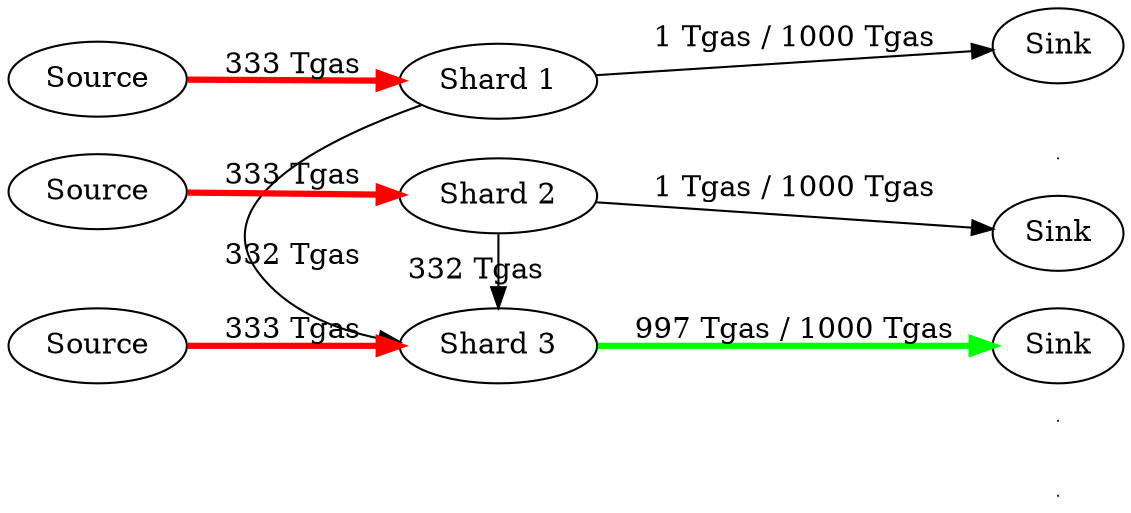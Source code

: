 digraph G {
    rankdir=LR;

    // Invisible nodes for alignment
    {
        node [shape=point, width=0, height=0, label=""];
        invisible_sink1;
        invisible_sink2;
        invisible_sink3;
    }

    // Nodes
    subgraph cluster_shard1 {
        label = "Shard 1";
        style=filled;
        color=lightgrey;
        node [shape=ellipse];

        Source1 [label="Source"];
        Shard1 [label="Shard 1"];
        Sink1 [label="Sink"];

        Sink1 -> invisible_sink1 [style=invis];
    }

    subgraph cluster_shard2 {
        label = "Shard 2";
        style=filled;
        color=lightgrey;
        node [shape=ellipse];

        Source2 [label="Source"];
        Shard2 [label="Shard 2"];
        Sink2 [label="Sink"];

        invisible_sink1 -> invisible_sink2 [style=invis];
        Sink2 -> invisible_sink2 [style=invis];
    }

    subgraph cluster_shard3 {
        label = "Shard 3";
        style=filled;
        color=lightgrey;
        node [shape=ellipse];

        Source3 [label="Source"];
        Shard3 [label="Shard 3"];
        Sink3 [label="Sink"];

        invisible_sink2 -> invisible_sink3 [style=invis];
        Sink3 -> invisible_sink3 [style=invis];
    }

    // Edges
    Source1 -> Shard1 [label="333 Tgas" color="red" penwidth=3];
    Shard1 -> Sink1 [label="1 Tgas / 1000 Tgas"];

    Source2 -> Shard2 [label="333 Tgas" color="red" penwidth=3];
    Shard2 -> Sink2 [label="1 Tgas / 1000 Tgas"];

    Source3 -> Shard3 [label="333 Tgas" color="red" penwidth=3];
    Shard3 -> Sink3 [label="997 Tgas / 1000 Tgas" color="green" penwidth=3];

    Shard1 -> Shard3 [label="332 Tgas"];
    Shard2 -> Shard3 [label="332 Tgas"];

    // Aligning subgraphs
    {rank=same; Source1; Source2; Source3;}
    {rank=same; Shard1; Shard2; Shard3;}
    {rank=same; Sink1; Sink2; Sink3; invisible_sink1; invisible_sink2; invisible_sink3;}
}
